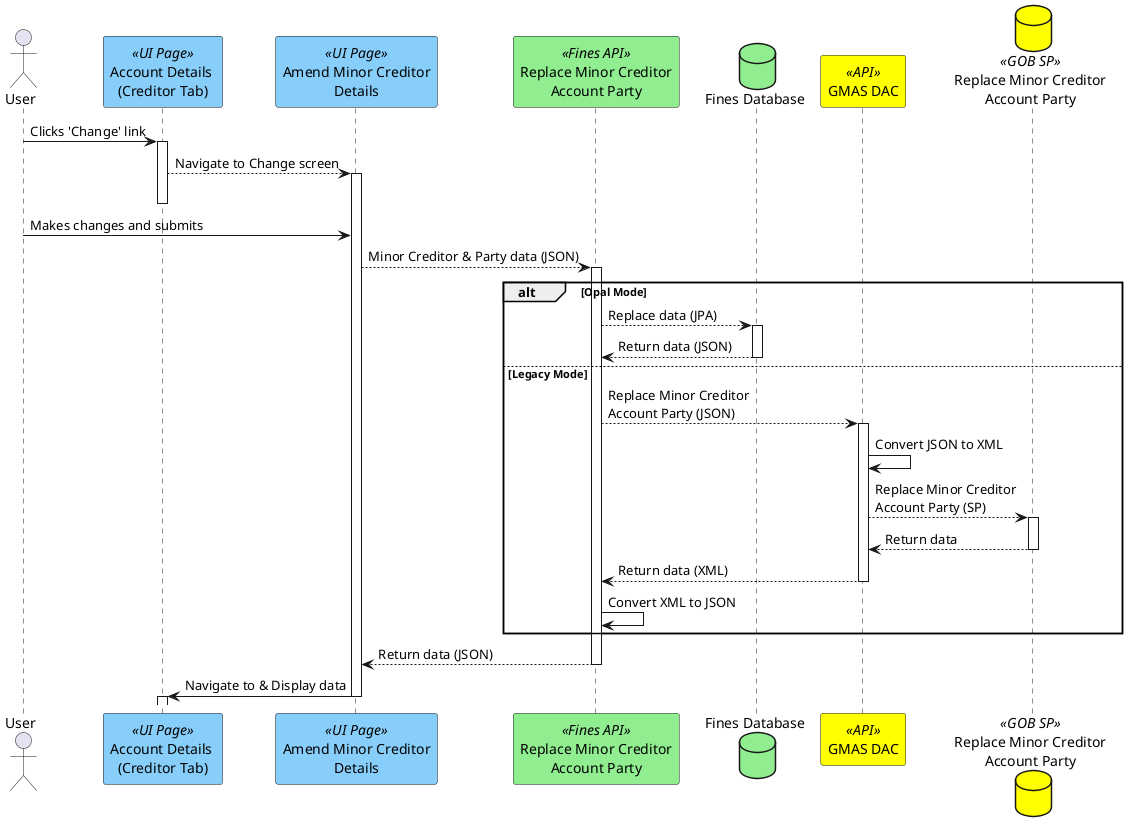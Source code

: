 @startuml
actor User
participant "Account Details \n(Creditor Tab)" as viewScreen <<UI Page>> #lightskyblue
participant "Amend Minor Creditor\nDetails" as changeScreen <<UI Page>> #lightskyblue
participant "Replace Minor Creditor\nAccount Party" as putapi <<Fines API>> #lightgreen
database "Fines Database" as db #lightgreen
participant "GMAS DAC" as gmasdac <<API>> #yellow
database "Replace Minor Creditor\nAccount Party" as dblegacy <<GOB SP>> #yellow

User -> viewScreen ++ : Clicks 'Change' link
viewScreen --> changeScreen ++--: Navigate to Change screen
User -> changeScreen : Makes changes and submits
changeScreen --> putapi ++ : Minor Creditor & Party data (JSON)
alt Opal Mode
putapi --> db ++ : Replace data (JPA)
db --> putapi -- : Return data (JSON)
else Legacy Mode
putapi --> gmasdac ++ : Replace Minor Creditor\nAccount Party (JSON)
gmasdac -> gmasdac: Convert JSON to XML
gmasdac --> dblegacy ++ : Replace Minor Creditor\nAccount Party (SP)
dblegacy --> gmasdac -- : Return data
gmasdac --> putapi -- : Return data (XML)
putapi -> putapi : Convert XML to JSON
end
putapi --> changeScreen --: Return data (JSON)
changeScreen -> viewScreen --++: Navigate to & Display data
putapi --
@enduml
